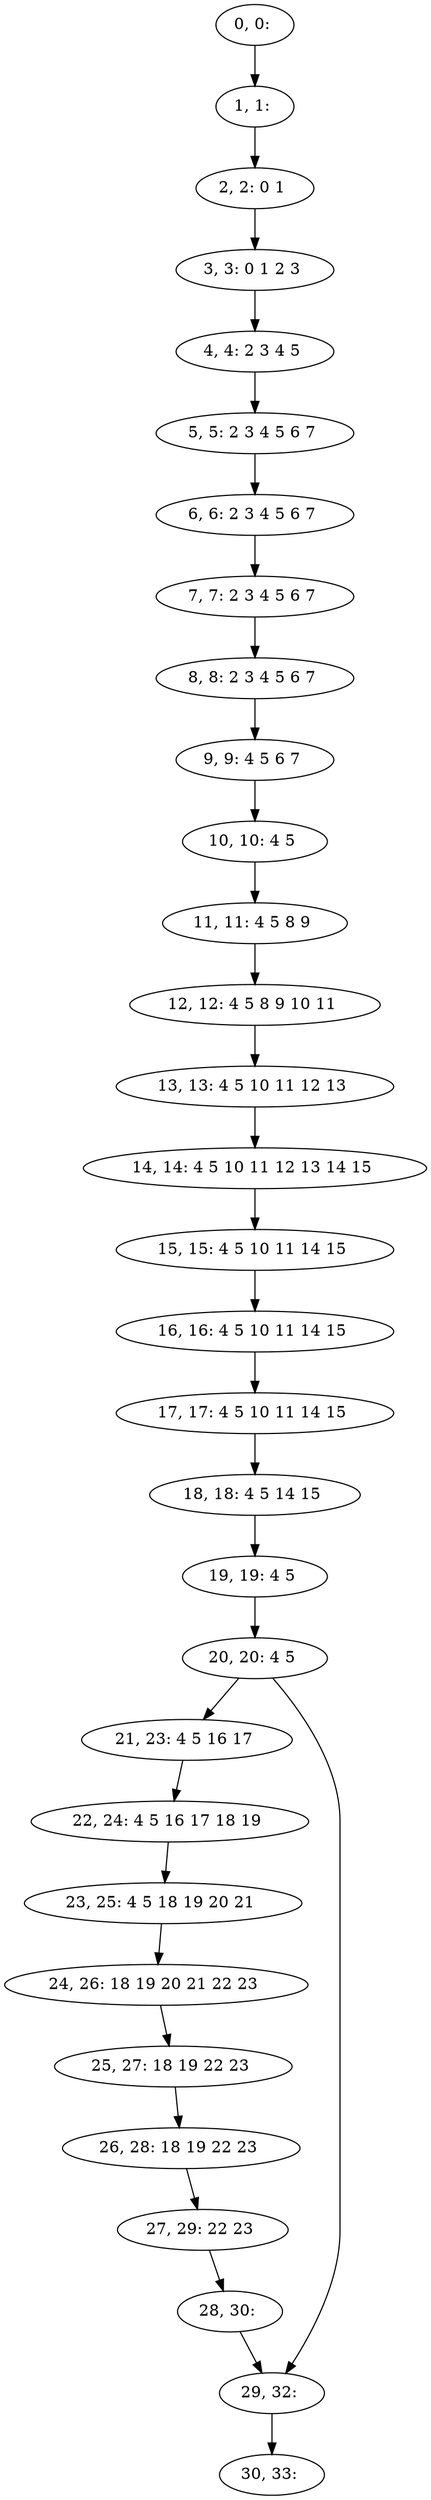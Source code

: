 digraph G {
0[label="0, 0: "];
1[label="1, 1: "];
2[label="2, 2: 0 1 "];
3[label="3, 3: 0 1 2 3 "];
4[label="4, 4: 2 3 4 5 "];
5[label="5, 5: 2 3 4 5 6 7 "];
6[label="6, 6: 2 3 4 5 6 7 "];
7[label="7, 7: 2 3 4 5 6 7 "];
8[label="8, 8: 2 3 4 5 6 7 "];
9[label="9, 9: 4 5 6 7 "];
10[label="10, 10: 4 5 "];
11[label="11, 11: 4 5 8 9 "];
12[label="12, 12: 4 5 8 9 10 11 "];
13[label="13, 13: 4 5 10 11 12 13 "];
14[label="14, 14: 4 5 10 11 12 13 14 15 "];
15[label="15, 15: 4 5 10 11 14 15 "];
16[label="16, 16: 4 5 10 11 14 15 "];
17[label="17, 17: 4 5 10 11 14 15 "];
18[label="18, 18: 4 5 14 15 "];
19[label="19, 19: 4 5 "];
20[label="20, 20: 4 5 "];
21[label="21, 23: 4 5 16 17 "];
22[label="22, 24: 4 5 16 17 18 19 "];
23[label="23, 25: 4 5 18 19 20 21 "];
24[label="24, 26: 18 19 20 21 22 23 "];
25[label="25, 27: 18 19 22 23 "];
26[label="26, 28: 18 19 22 23 "];
27[label="27, 29: 22 23 "];
28[label="28, 30: "];
29[label="29, 32: "];
30[label="30, 33: "];
0->1 ;
1->2 ;
2->3 ;
3->4 ;
4->5 ;
5->6 ;
6->7 ;
7->8 ;
8->9 ;
9->10 ;
10->11 ;
11->12 ;
12->13 ;
13->14 ;
14->15 ;
15->16 ;
16->17 ;
17->18 ;
18->19 ;
19->20 ;
20->21 ;
20->29 ;
21->22 ;
22->23 ;
23->24 ;
24->25 ;
25->26 ;
26->27 ;
27->28 ;
28->29 ;
29->30 ;
}
